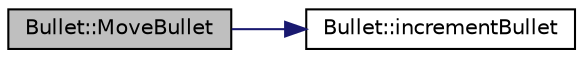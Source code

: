 digraph "Bullet::MoveBullet"
{
  edge [fontname="Helvetica",fontsize="10",labelfontname="Helvetica",labelfontsize="10"];
  node [fontname="Helvetica",fontsize="10",shape=record];
  rankdir="LR";
  Node9 [label="Bullet::MoveBullet",height=0.2,width=0.4,color="black", fillcolor="grey75", style="filled", fontcolor="black"];
  Node9 -> Node10 [color="midnightblue",fontsize="10",style="solid",fontname="Helvetica"];
  Node10 [label="Bullet::incrementBullet",height=0.2,width=0.4,color="black", fillcolor="white", style="filled",URL="$class_bullet.html#adfe8dd8371bba5468b1c400b4dca56dd",tooltip="Moves bullet up. "];
}
